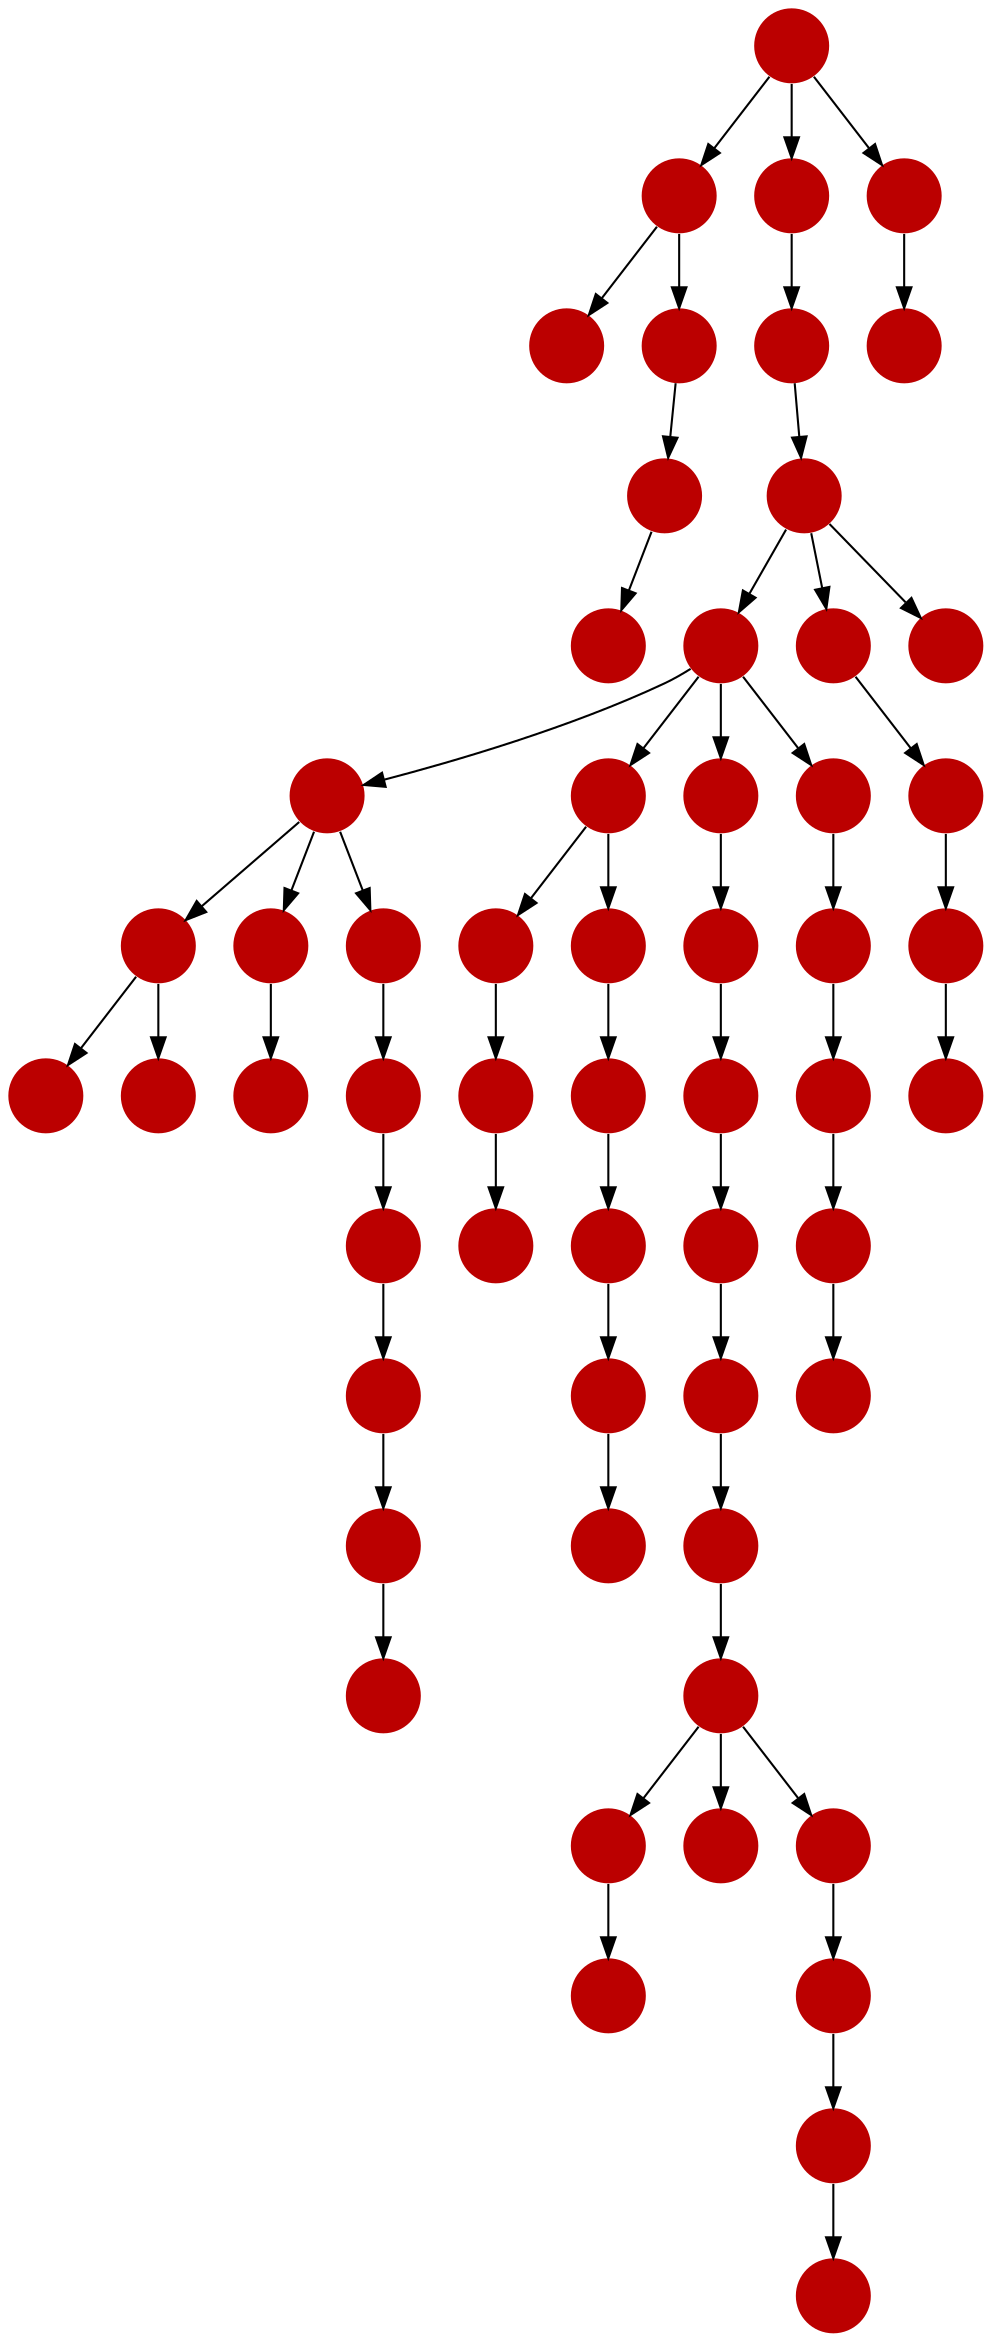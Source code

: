 digraph{
0 [tooltip = "W", penwidth = 0, style = filled, fillcolor = "#bb0000", shape = circle, label = ""]
1 [tooltip = "W", penwidth = 0, style = filled, fillcolor = "#bb0000", shape = circle, label = ""]
2 [tooltip = "W", penwidth = 0, style = filled, fillcolor = "#bb0000", shape = circle, label = ""]
3 [tooltip = "W", penwidth = 0, style = filled, fillcolor = "#bb0000", shape = circle, label = ""]
4 [tooltip = "W", penwidth = 0, style = filled, fillcolor = "#bb0000", shape = circle, label = ""]
5 [tooltip = "W", penwidth = 0, style = filled, fillcolor = "#bb0000", shape = circle, label = ""]
6 [tooltip = "W", penwidth = 0, style = filled, fillcolor = "#bb0000", shape = circle, label = ""]
7 [tooltip = "W", penwidth = 0, style = filled, fillcolor = "#bb0000", shape = circle, label = ""]
8 [tooltip = "W", penwidth = 0, style = filled, fillcolor = "#bb0000", shape = circle, label = ""]
9 [tooltip = "W", penwidth = 0, style = filled, fillcolor = "#bb0000", shape = circle, label = ""]
10 [tooltip = "W", penwidth = 0, style = filled, fillcolor = "#bb0000", shape = circle, label = ""]
11 [tooltip = "W", penwidth = 0, style = filled, fillcolor = "#bb0000", shape = circle, label = ""]
12 [tooltip = "W", penwidth = 0, style = filled, fillcolor = "#bb0000", shape = circle, label = ""]
13 [tooltip = "W", penwidth = 0, style = filled, fillcolor = "#bb0000", shape = circle, label = ""]
14 [tooltip = "W", penwidth = 0, style = filled, fillcolor = "#bb0000", shape = circle, label = ""]
15 [tooltip = "W", penwidth = 0, style = filled, fillcolor = "#bb0000", shape = circle, label = ""]
16 [tooltip = "W", penwidth = 0, style = filled, fillcolor = "#bb0000", shape = circle, label = ""]
17 [tooltip = "W", penwidth = 0, style = filled, fillcolor = "#bb0000", shape = circle, label = ""]
18 [tooltip = "W", penwidth = 0, style = filled, fillcolor = "#bb0000", shape = circle, label = ""]
19 [tooltip = "W", penwidth = 0, style = filled, fillcolor = "#bb0000", shape = circle, label = ""]
20 [tooltip = "W", penwidth = 0, style = filled, fillcolor = "#bb0000", shape = circle, label = ""]
21 [tooltip = "W", penwidth = 0, style = filled, fillcolor = "#bb0000", shape = circle, label = ""]
22 [tooltip = "W", penwidth = 0, style = filled, fillcolor = "#bb0000", shape = circle, label = ""]
23 [tooltip = "W", penwidth = 0, style = filled, fillcolor = "#bb0000", shape = circle, label = ""]
24 [tooltip = "W", penwidth = 0, style = filled, fillcolor = "#bb0000", shape = circle, label = ""]
25 [tooltip = "W", penwidth = 0, style = filled, fillcolor = "#bb0000", shape = circle, label = ""]
26 [tooltip = "W", penwidth = 0, style = filled, fillcolor = "#bb0000", shape = circle, label = ""]
27 [tooltip = "W", penwidth = 0, style = filled, fillcolor = "#bb0000", shape = circle, label = ""]
28 [tooltip = "W", penwidth = 0, style = filled, fillcolor = "#bb0000", shape = circle, label = ""]
29 [tooltip = "W", penwidth = 0, style = filled, fillcolor = "#bb0000", shape = circle, label = ""]
30 [tooltip = "W", penwidth = 0, style = filled, fillcolor = "#bb0000", shape = circle, label = ""]
31 [tooltip = "W", penwidth = 0, style = filled, fillcolor = "#bb0000", shape = circle, label = ""]
32 [tooltip = "W", penwidth = 0, style = filled, fillcolor = "#bb0000", shape = circle, label = ""]
33 [tooltip = "W", penwidth = 0, style = filled, fillcolor = "#bb0000", shape = circle, label = ""]
34 [tooltip = "W", penwidth = 0, style = filled, fillcolor = "#bb0000", shape = circle, label = ""]
35 [tooltip = "W", penwidth = 0, style = filled, fillcolor = "#bb0000", shape = circle, label = ""]
36 [tooltip = "W", penwidth = 0, style = filled, fillcolor = "#bb0000", shape = circle, label = ""]
37 [tooltip = "W", penwidth = 0, style = filled, fillcolor = "#bb0000", shape = circle, label = ""]
38 [tooltip = "W", penwidth = 0, style = filled, fillcolor = "#bb0000", shape = circle, label = ""]
39 [tooltip = "W", penwidth = 0, style = filled, fillcolor = "#bb0000", shape = circle, label = ""]
40 [tooltip = "W", penwidth = 0, style = filled, fillcolor = "#bb0000", shape = circle, label = ""]
41 [tooltip = "W", penwidth = 0, style = filled, fillcolor = "#bb0000", shape = circle, label = ""]
42 [tooltip = "W", penwidth = 0, style = filled, fillcolor = "#bb0000", shape = circle, label = ""]
43 [tooltip = "W", penwidth = 0, style = filled, fillcolor = "#bb0000", shape = circle, label = ""]
44 [tooltip = "W", penwidth = 0, style = filled, fillcolor = "#bb0000", shape = circle, label = ""]
45 [tooltip = "W", penwidth = 0, style = filled, fillcolor = "#bb0000", shape = circle, label = ""]
46 [tooltip = "W", penwidth = 0, style = filled, fillcolor = "#bb0000", shape = circle, label = ""]
47 [tooltip = "W", penwidth = 0, style = filled, fillcolor = "#bb0000", shape = circle, label = ""]
48 [tooltip = "W", penwidth = 0, style = filled, fillcolor = "#bb0000", shape = circle, label = ""]
49 [tooltip = "W", penwidth = 0, style = filled, fillcolor = "#bb0000", shape = circle, label = ""]
50 [tooltip = "W", penwidth = 0, style = filled, fillcolor = "#bb0000", shape = circle, label = ""]
51 [tooltip = "W", penwidth = 0, style = filled, fillcolor = "#bb0000", shape = circle, label = ""]
52 [tooltip = "W", penwidth = 0, style = filled, fillcolor = "#bb0000", shape = circle, label = ""]
53 [tooltip = "W", penwidth = 0, style = filled, fillcolor = "#bb0000", shape = circle, label = ""]
54 [tooltip = "W", penwidth = 0, style = filled, fillcolor = "#bb0000", shape = circle, label = ""]
55 [tooltip = "W", penwidth = 0, style = filled, fillcolor = "#bb0000", shape = circle, label = ""]
56 [tooltip = "W", penwidth = 0, style = filled, fillcolor = "#bb0000", shape = circle, label = ""]
42 -> 43
9 -> 4
2 -> 18
24 -> 26
33 -> 36
0 -> 25
21 -> 9
26 -> 11
19 -> 22
3 -> 7
8 -> 13
22 -> 14
49 -> 48
32 -> 2
35 -> 37
22 -> 20
45 -> 44
28 -> 30
9 -> 15
20 -> 0
32 -> 38
3 -> 16
44 -> 42
21 -> 12
39 -> 41
4 -> 1
2 -> 49
51 -> 53
56 -> 55
54 -> 52
17 -> 10
9 -> 3
27 -> 19
30 -> 29
33 -> 21
38 -> 34
46 -> 45
40 -> 39
52 -> 50
10 -> 23
37 -> 33
32 -> 35
41 -> 56
21 -> 51
31 -> 28
23 -> 5
12 -> 46
53 -> 54
25 -> 6
15 -> 40
22 -> 8
48 -> 47
5 -> 27
21 -> 17
12 -> 24
33 -> 31
}